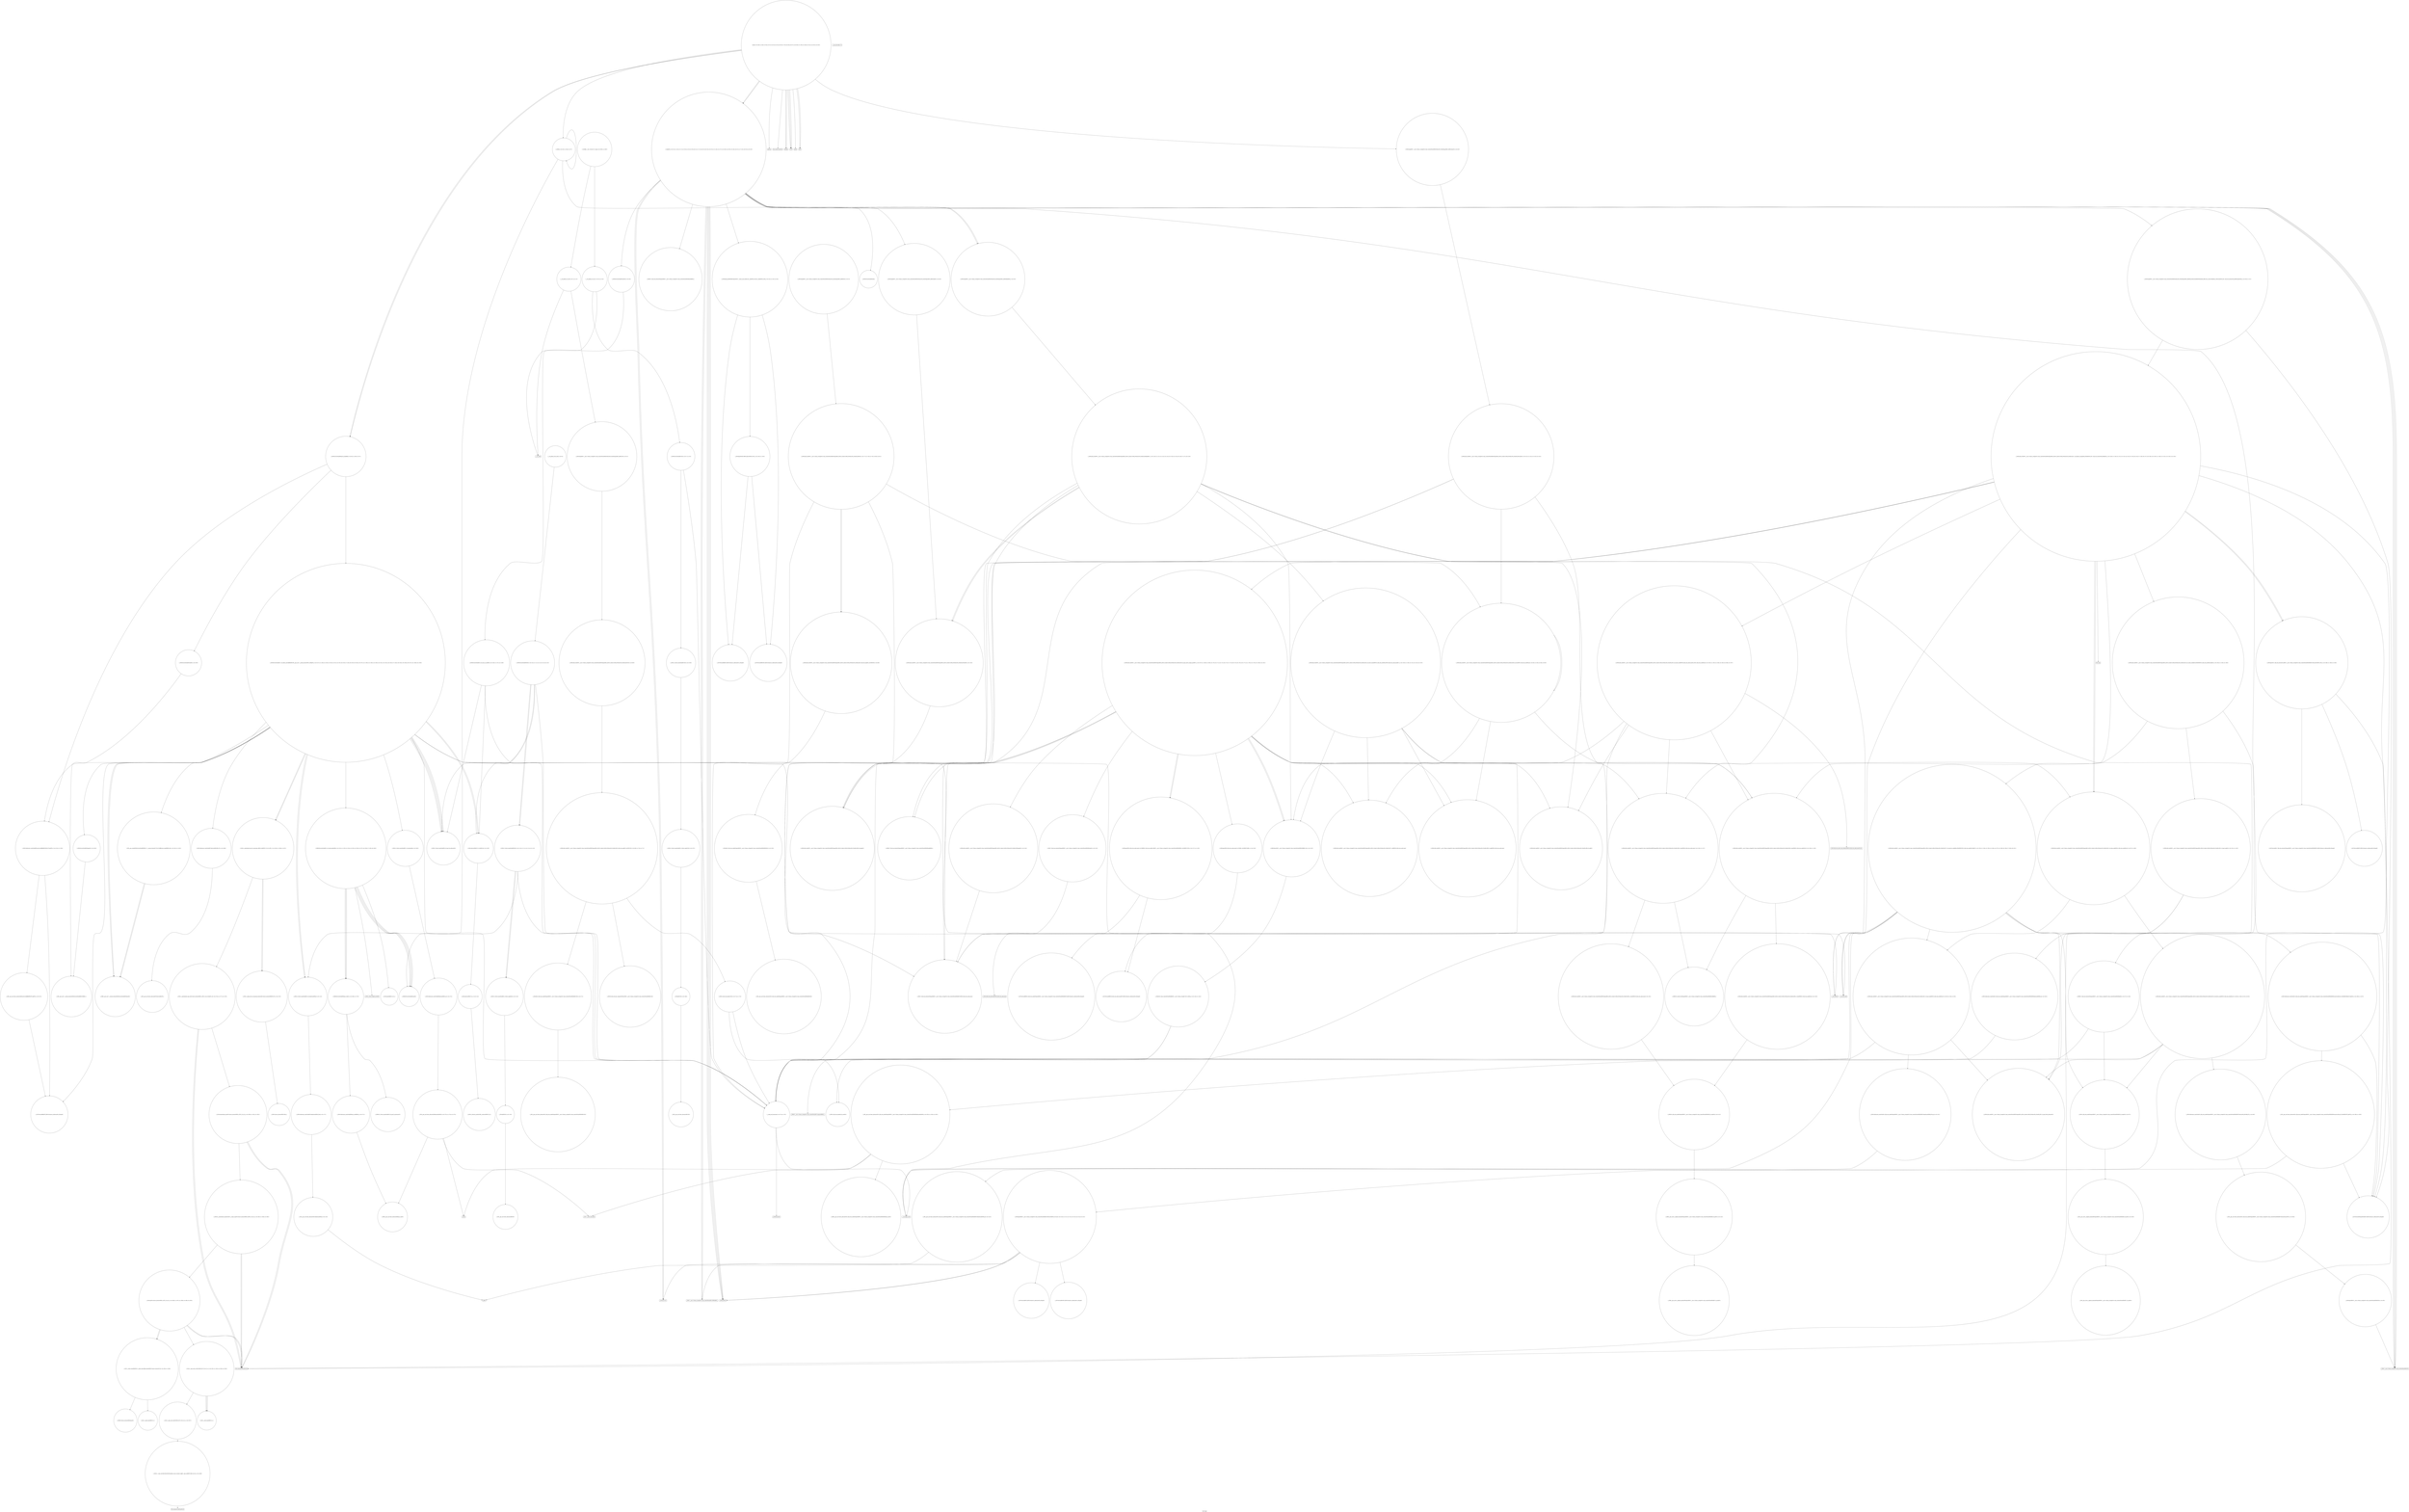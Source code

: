 digraph "Call Graph" {
	label="Call Graph";

	Node0x55e09c1c1540 [shape=record,shape=circle,label="{__cxx_global_var_init|{<s0>1|<s1>2}}"];
	Node0x55e09c1c1540:s0 -> Node0x55e09c1c15c0[color=black];
	Node0x55e09c1c1540:s1 -> Node0x55e09c4d5980[color=black];
	Node0x55e09c4d9520 [shape=record,shape=circle,label="{_ZNSt8_Rb_treeINSt7__cxx1112basic_stringIcSt11char_traitsIcESaIcEEESt4pairIKS5_iESt10_Select1stIS8_ESt4lessIS5_ESaIS8_EE6_S_keyEPKSt13_Rb_tree_nodeIS8_E|{<s0>138|<s1>139}}"];
	Node0x55e09c4d9520:s0 -> Node0x55e09c4d96a0[color=black];
	Node0x55e09c4d9520:s1 -> Node0x55e09c4d9620[color=black];
	Node0x55e09c4d5b80 [shape=record,shape=circle,label="{_ZNSt6vectorIiSaIiEED2Ev|{<s0>10|<s1>11|<s2>12|<s3>13|<s4>14}}"];
	Node0x55e09c4d5b80:s0 -> Node0x55e09c4d8c20[color=black];
	Node0x55e09c4d5b80:s1 -> Node0x55e09c4d8ba0[color=black];
	Node0x55e09c4d5b80:s2 -> Node0x55e09c4d8ca0[color=black];
	Node0x55e09c4d5b80:s3 -> Node0x55e09c4d8ca0[color=black];
	Node0x55e09c4d5b80:s4 -> Node0x55e09c4d6c00[color=black];
	Node0x55e09c4d7080 [shape=record,shape=circle,label="{_ZStltIcSt11char_traitsIcESaIcEEbRKNSt7__cxx1112basic_stringIT_T0_T1_EESA_|{<s0>143|<s1>144}}"];
	Node0x55e09c4d7080:s0 -> Node0x55e09c4d7100[color=black];
	Node0x55e09c4d7080:s1 -> Node0x55e09c4d6c00[color=black];
	Node0x55e09c4d5f00 [shape=record,shape=circle,label="{_ZNSt3mapINSt7__cxx1112basic_stringIcSt11char_traitsIcESaIcEEEiSt4lessIS5_ESaISt4pairIKS5_iEEE3endEv|{<s0>36}}"];
	Node0x55e09c4d5f00:s0 -> Node0x55e09c4d9320[color=black];
	Node0x55e09c4d7400 [shape=record,shape=circle,label="{_ZNSt8_Rb_treeINSt7__cxx1112basic_stringIcSt11char_traitsIcESaIcEEESt4pairIKS5_iESt10_Select1stIS8_ESt4lessIS5_ESaIS8_EE24_M_get_insert_unique_posERS7_|{<s0>167|<s1>168|<s2>169|<s3>170|<s4>171|<s5>172|<s6>173|<s7>174|<s8>175|<s9>176|<s10>177|<s11>178|<s12>179|<s13>180|<s14>181}}"];
	Node0x55e09c4d7400:s0 -> Node0x55e09c4d6e80[color=black];
	Node0x55e09c4d7400:s1 -> Node0x55e09c4d9220[color=black];
	Node0x55e09c4d7400:s2 -> Node0x55e09c4d9520[color=black];
	Node0x55e09c4d7400:s3 -> Node0x55e09c4d93a0[color=black];
	Node0x55e09c4d7400:s4 -> Node0x55e09c4d8020[color=black];
	Node0x55e09c4d7400:s5 -> Node0x55e09c4d6f80[color=black];
	Node0x55e09c4d7400:s6 -> Node0x55e09c4d95a0[color=black];
	Node0x55e09c4d7400:s7 -> Node0x55e09c4d7d00[color=black];
	Node0x55e09c4d7400:s8 -> Node0x55e09c4d92a0[color=black];
	Node0x55e09c4d7400:s9 -> Node0x55e09c4d7d80[color=black];
	Node0x55e09c4d7400:s10 -> Node0x55e09c4d7e00[color=black];
	Node0x55e09c4d7400:s11 -> Node0x55e09c4d9420[color=black];
	Node0x55e09c4d7400:s12 -> Node0x55e09c4d93a0[color=black];
	Node0x55e09c4d7400:s13 -> Node0x55e09c4d7d80[color=black];
	Node0x55e09c4d7400:s14 -> Node0x55e09c4d7e80[color=black];
	Node0x55e09c4d6280 [shape=record,shape=circle,label="{_Z3dfsi|{<s0>45|<s1>46|<s2>47}}"];
	Node0x55e09c4d6280:s0 -> Node0x55e09c4d6300[color=black];
	Node0x55e09c4d6280:s1 -> Node0x55e09c4d6380[color=black];
	Node0x55e09c4d6280:s2 -> Node0x55e09c4d6280[color=black];
	Node0x55e09c4d7780 [shape=record,shape=circle,label="{_ZNSt8_Rb_treeINSt7__cxx1112basic_stringIcSt11char_traitsIcESaIcEEESt4pairIKS5_iESt10_Select1stIS8_ESt4lessIS5_ESaIS8_EE17_M_construct_nodeIJS6_IPciEEEEvPSt13_Rb_tree_nodeIS8_EDpOT_|{<s0>193|<s1>194|<s2>195|<s3>196|<s4>197|<s5>198|<s6>199|<s7>200|<s8>201}}"];
	Node0x55e09c4d7780:s0 -> Node0x55e09c4d82a0[color=black];
	Node0x55e09c4d7780:s1 -> Node0x55e09c4d8320[color=black];
	Node0x55e09c4d7780:s2 -> Node0x55e09c4d7300[color=black];
	Node0x55e09c4d7780:s3 -> Node0x55e09c4d7a80[color=black];
	Node0x55e09c4d7780:s4 -> Node0x55e09c4d6c80[color=black];
	Node0x55e09c4d7780:s5 -> Node0x55e09c4d81a0[color=black];
	Node0x55e09c4d7780:s6 -> Node0x55e09c4d7580[color=black];
	Node0x55e09c4d7780:s7 -> Node0x55e09c4d7600[color=black];
	Node0x55e09c4d7780:s8 -> Node0x55e09c4d6c00[color=black];
	Node0x55e09c4d6600 [shape=record,shape=Mrecord,label="{getchar}"];
	Node0x55e09c4d7b00 [shape=record,shape=circle,label="{_ZN9__gnu_cxx13new_allocatorISt13_Rb_tree_nodeISt4pairIKNSt7__cxx1112basic_stringIcSt11char_traitsIcESaIcEEEiEEE9constructISA_JS2_IPciEEEEvPT_DpOT0_|{<s0>208|<s1>209}}"];
	Node0x55e09c4d7b00:s0 -> Node0x55e09c4d7300[color=black];
	Node0x55e09c4d7b00:s1 -> Node0x55e09c4d7b80[color=black];
	Node0x55e09c4d6980 [shape=record,shape=circle,label="{_ZNSaISt13_Rb_tree_nodeISt4pairIKNSt7__cxx1112basic_stringIcSt11char_traitsIcESaIcEEEiEEEC2Ev|{<s0>72}}"];
	Node0x55e09c4d6980:s0 -> Node0x55e09c4d6b00[color=black];
	Node0x55e09c4d7e80 [shape=record,shape=circle,label="{_ZNSt4pairIPSt18_Rb_tree_node_baseS1_EC2IRS1_Lb1EEEOT_RKS1_|{<s0>220}}"];
	Node0x55e09c4d7e80:s0 -> Node0x55e09c4d7f80[color=black];
	Node0x55e09c4d6d00 [shape=record,shape=Mrecord,label="{_ZSt9terminatev}"];
	Node0x55e09c4dba40 [shape=record,shape=circle,label="{_ZNSt8_Rb_treeINSt7__cxx1112basic_stringIcSt11char_traitsIcESaIcEEESt4pairIKS5_iESt10_Select1stIS8_ESt4lessIS5_ESaIS8_EE5clearEv|{<s0>221|<s1>222|<s2>223|<s3>224}}"];
	Node0x55e09c4dba40:s0 -> Node0x55e09c4d6e80[color=black];
	Node0x55e09c4dba40:s1 -> Node0x55e09c4d6e00[color=black];
	Node0x55e09c4dba40:s2 -> Node0x55e09c4d6b80[color=black];
	Node0x55e09c4dba40:s3 -> Node0x55e09c4d6c00[color=black];
	Node0x55e09c4d80a0 [shape=record,shape=circle,label="{_ZNSt8_Rb_treeINSt7__cxx1112basic_stringIcSt11char_traitsIcESaIcEEESt4pairIKS5_iESt10_Select1stIS8_ESt4lessIS5_ESaIS8_EE12_M_drop_nodeEPSt13_Rb_tree_nodeIS8_E|{<s0>87|<s1>88}}"];
	Node0x55e09c4d80a0:s0 -> Node0x55e09c4d8120[color=black];
	Node0x55e09c4d80a0:s1 -> Node0x55e09c4d81a0[color=black];
	Node0x55e09c4dbdc0 [shape=record,shape=circle,label="{_ZN9__gnu_cxxmiIPiSt6vectorIiSaIiEEEENS_17__normal_iteratorIT_T0_E15difference_typeERKS8_SB_|{<s0>261|<s1>262}}"];
	Node0x55e09c4dbdc0:s0 -> Node0x55e09c4dbfc0[color=black];
	Node0x55e09c4dbdc0:s1 -> Node0x55e09c4dbfc0[color=black];
	Node0x55e09c4d8420 [shape=record,shape=circle,label="{_ZNSt4pairIKNSt7__cxx1112basic_stringIcSt11char_traitsIcESaIcEEEiED2Ev|{<s0>99}}"];
	Node0x55e09c4d8420:s0 -> Node0x55e09c4d5f80[color=black];
	Node0x55e09c4dc140 [shape=record,shape=Mrecord,label="{_ZSt20__throw_length_errorPKc}"];
	Node0x55e09c4d87a0 [shape=record,shape=circle,label="{_ZN9__gnu_cxx13new_allocatorISt13_Rb_tree_nodeISt4pairIKNSt7__cxx1112basic_stringIcSt11char_traitsIcESaIcEEEiEEED2Ev}"];
	Node0x55e09c4dc4c0 [shape=record,shape=circle,label="{_ZN9__gnu_cxx13new_allocatorIiE8allocateEmPKv|{<s0>273|<s1>274|<s2>275}}"];
	Node0x55e09c4dc4c0:s0 -> Node0x55e09c4dc340[color=black];
	Node0x55e09c4dc4c0:s1 -> Node0x55e09c4d7980[color=black];
	Node0x55e09c4dc4c0:s2 -> Node0x55e09c4d7a00[color=black];
	Node0x55e09c4d8b20 [shape=record,shape=circle,label="{_ZN9__gnu_cxx13new_allocatorIiEC2Ev}"];
	Node0x55e09c4dc840 [shape=record,shape=circle,label="{_ZSt12__miter_baseIPiEDTcl12__miter_basecldtfp_4baseEEESt13move_iteratorIT_E|{<s0>295|<s1>296}}"];
	Node0x55e09c4dc840:s0 -> Node0x55e09c4dcb40[color=black];
	Node0x55e09c4dc840:s1 -> Node0x55e09c4dcac0[color=black];
	Node0x55e09c4d8ea0 [shape=record,shape=circle,label="{_ZNSt12_Vector_baseIiSaIiEE12_Vector_implD2Ev|{<s0>116}}"];
	Node0x55e09c4d8ea0:s0 -> Node0x55e09c4d9020[color=black];
	Node0x55e09c4dcbc0 [shape=record,shape=circle,label="{_ZNSt13move_iteratorIPiEC2ES0_}"];
	Node0x55e09c4d9220 [shape=record,shape=circle,label="{_ZNSt8_Rb_treeINSt7__cxx1112basic_stringIcSt11char_traitsIcESaIcEEESt4pairIKS5_iESt10_Select1stIS8_ESt4lessIS5_ESaIS8_EE6_M_endEv}"];
	Node0x55e09c1c15c0 [shape=record,shape=circle,label="{_ZNSt3mapINSt7__cxx1112basic_stringIcSt11char_traitsIcESaIcEEEiSt4lessIS5_ESaISt4pairIKS5_iEEEC2Ev|{<s0>3}}"];
	Node0x55e09c1c15c0:s0 -> Node0x55e09c4d6880[color=black];
	Node0x55e09c4d95a0 [shape=record,shape=circle,label="{_ZNSt17_Rb_tree_iteratorISt4pairIKNSt7__cxx1112basic_stringIcSt11char_traitsIcESaIcEEEiEEC2EPSt18_Rb_tree_node_base}"];
	Node0x55e09c4d5c00 [shape=record,shape=circle,label="{_Z3getPc|{<s0>15|<s1>16|<s2>17|<s3>18|<s4>19|<s5>20|<s6>21|<s7>22|<s8>23|<s9>24|<s10>25|<s11>26|<s12>27|<s13>28|<s14>29|<s15>30|<s16>31|<s17>32|<s18>33|<s19>34}}"];
	Node0x55e09c4d5c00:s0 -> Node0x55e09c4d5d00[color=black];
	Node0x55e09c4d5c00:s1 -> Node0x55e09c4d5d80[color=black];
	Node0x55e09c4d5c00:s2 -> Node0x55e09c4d5c80[color=black];
	Node0x55e09c4d5c00:s3 -> Node0x55e09c4d5f00[color=black];
	Node0x55e09c4d5c00:s4 -> Node0x55e09c4d5e80[color=black];
	Node0x55e09c4d5c00:s5 -> Node0x55e09c4d5f80[color=black];
	Node0x55e09c4d5c00:s6 -> Node0x55e09c4d6000[color=black];
	Node0x55e09c4d5c00:s7 -> Node0x55e09c4d5d00[color=black];
	Node0x55e09c4d5c00:s8 -> Node0x55e09c4d5d80[color=black];
	Node0x55e09c4d5c00:s9 -> Node0x55e09c4d5c80[color=black];
	Node0x55e09c4d5c00:s10 -> Node0x55e09c4d6080[color=black];
	Node0x55e09c4d5c00:s11 -> Node0x55e09c4d5f80[color=black];
	Node0x55e09c4d5c00:s12 -> Node0x55e09c4d6000[color=black];
	Node0x55e09c4d5c00:s13 -> Node0x55e09c4d5f80[color=black];
	Node0x55e09c4d5c00:s14 -> Node0x55e09c4d6000[color=black];
	Node0x55e09c4d5c00:s15 -> Node0x55e09c4d5f80[color=black];
	Node0x55e09c4d5c00:s16 -> Node0x55e09c4d6000[color=black];
	Node0x55e09c4d5c00:s17 -> Node0x55e09c4d6100[color=black];
	Node0x55e09c4d5c00:s18 -> Node0x55e09c4d6200[color=black];
	Node0x55e09c4d5c00:s19 -> Node0x55e09c4d6180[color=black];
	Node0x55e09c4d7100 [shape=record,shape=Mrecord,label="{_ZNKSt7__cxx1112basic_stringIcSt11char_traitsIcESaIcEE7compareERKS4_}"];
	Node0x55e09c4d5f80 [shape=record,shape=Mrecord,label="{_ZNSt7__cxx1112basic_stringIcSt11char_traitsIcESaIcEED1Ev}"];
	Node0x55e09c4d7480 [shape=record,shape=circle,label="{_ZNSt8_Rb_treeINSt7__cxx1112basic_stringIcSt11char_traitsIcESaIcEEESt4pairIKS5_iESt10_Select1stIS8_ESt4lessIS5_ESaIS8_EE14_M_insert_nodeEPSt18_Rb_tree_node_baseSG_PSt13_Rb_tree_nodeIS8_E|{<s0>182|<s1>183|<s2>184|<s3>185|<s4>186|<s5>187}}"];
	Node0x55e09c4d7480:s0 -> Node0x55e09c4d9220[color=black];
	Node0x55e09c4d7480:s1 -> Node0x55e09c4d9520[color=black];
	Node0x55e09c4d7480:s2 -> Node0x55e09c4d9420[color=black];
	Node0x55e09c4d7480:s3 -> Node0x55e09c4d93a0[color=black];
	Node0x55e09c4d7480:s4 -> Node0x55e09c4db8c0[color=black];
	Node0x55e09c4d7480:s5 -> Node0x55e09c4d95a0[color=black];
	Node0x55e09c4d6300 [shape=record,shape=circle,label="{_ZNKSt6vectorIiSaIiEE4sizeEv}"];
	Node0x55e09c4d7800 [shape=record,shape=circle,label="{_ZNSt16allocator_traitsISaISt13_Rb_tree_nodeISt4pairIKNSt7__cxx1112basic_stringIcSt11char_traitsIcESaIcEEEiEEEE8allocateERSB_m|{<s0>202}}"];
	Node0x55e09c4d7800:s0 -> Node0x55e09c4d7880[color=black];
	Node0x55e09c4d6680 [shape=record,shape=circle,label="{_ZNSt6vectorIiSaIiEE9push_backERKi|{<s0>65|<s1>66|<s2>67}}"];
	Node0x55e09c4d6680:s0 -> Node0x55e09c4dbac0[color=black];
	Node0x55e09c4d6680:s1 -> Node0x55e09c4dbbc0[color=black];
	Node0x55e09c4d6680:s2 -> Node0x55e09c4dbb40[color=black];
	Node0x55e09c4d7b80 [shape=record,shape=circle,label="{_ZNSt4pairIKNSt7__cxx1112basic_stringIcSt11char_traitsIcESaIcEEEiEC2IPciLb1EEEOS_IT_T0_E|{<s0>210|<s1>211|<s2>212|<s3>213|<s4>214|<s5>215}}"];
	Node0x55e09c4d7b80:s0 -> Node0x55e09c4d7c00[color=black];
	Node0x55e09c4d7b80:s1 -> Node0x55e09c4d5d00[color=black];
	Node0x55e09c4d7b80:s2 -> Node0x55e09c4d5d80[color=black];
	Node0x55e09c4d7b80:s3 -> Node0x55e09c4d6000[color=black];
	Node0x55e09c4d7b80:s4 -> Node0x55e09c4d7c80[color=black];
	Node0x55e09c4d7b80:s5 -> Node0x55e09c4d6000[color=black];
	Node0x55e09c4d6a00 [shape=record,shape=circle,label="{_ZNSt20_Rb_tree_key_compareISt4lessINSt7__cxx1112basic_stringIcSt11char_traitsIcESaIcEEEEEC2Ev}"];
	Node0x55e09c4d7f00 [shape=record,shape=circle,label="{_ZSt7forwardIRPSt13_Rb_tree_nodeISt4pairIKNSt7__cxx1112basic_stringIcSt11char_traitsIcESaIcEEEiEEEOT_RNSt16remove_referenceISD_E4typeE}"];
	Node0x55e09c4d6d80 [shape=record,shape=circle,label="{_ZNSt8_Rb_treeINSt7__cxx1112basic_stringIcSt11char_traitsIcESaIcEEESt4pairIKS5_iESt10_Select1stIS8_ESt4lessIS5_ESaIS8_EED2Ev|{<s0>77|<s1>78|<s2>79|<s3>80|<s4>81}}"];
	Node0x55e09c4d6d80:s0 -> Node0x55e09c4d6e80[color=black];
	Node0x55e09c4d6d80:s1 -> Node0x55e09c4d6e00[color=black];
	Node0x55e09c4d6d80:s2 -> Node0x55e09c4d6f00[color=black];
	Node0x55e09c4d6d80:s3 -> Node0x55e09c4d6f00[color=black];
	Node0x55e09c4d6d80:s4 -> Node0x55e09c4d6c00[color=black];
	Node0x55e09c4dbac0 [shape=record,shape=circle,label="{_ZNSt16allocator_traitsISaIiEE9constructIiJRKiEEEvRS0_PT_DpOT0_|{<s0>225|<s1>226}}"];
	Node0x55e09c4dbac0:s0 -> Node0x55e09c4dbcc0[color=black];
	Node0x55e09c4dbac0:s1 -> Node0x55e09c4dbc40[color=black];
	Node0x55e09c4d8120 [shape=record,shape=circle,label="{_ZNSt8_Rb_treeINSt7__cxx1112basic_stringIcSt11char_traitsIcESaIcEEESt4pairIKS5_iESt10_Select1stIS8_ESt4lessIS5_ESaIS8_EE15_M_destroy_nodeEPSt13_Rb_tree_nodeIS8_E|{<s0>89|<s1>90|<s2>91|<s3>92}}"];
	Node0x55e09c4d8120:s0 -> Node0x55e09c4d82a0[color=black];
	Node0x55e09c4d8120:s1 -> Node0x55e09c4d8320[color=black];
	Node0x55e09c4d8120:s2 -> Node0x55e09c4d8220[color=black];
	Node0x55e09c4d8120:s3 -> Node0x55e09c4d6c00[color=black];
	Node0x55e09c4dbe40 [shape=record,shape=circle,label="{_ZNSt6vectorIiSaIiEE5beginEv|{<s0>263}}"];
	Node0x55e09c4dbe40:s0 -> Node0x55e09c4dc3c0[color=black];
	Node0x55e09c4d84a0 [shape=record,shape=circle,label="{_ZN9__gnu_cxx16__aligned_membufISt4pairIKNSt7__cxx1112basic_stringIcSt11char_traitsIcESaIcEEEiEE6_M_ptrEv|{<s0>100}}"];
	Node0x55e09c4d84a0:s0 -> Node0x55e09c4d8520[color=black];
	Node0x55e09c4dc1c0 [shape=record,shape=circle,label="{_ZSt3maxImERKT_S2_S2_}"];
	Node0x55e09c4d8820 [shape=record,shape=circle,label="{_ZSt7forwardIRPcEOT_RNSt16remove_referenceIS2_E4typeE}"];
	Node0x55e09c4dc540 [shape=record,shape=circle,label="{_ZSt22__uninitialized_copy_aISt13move_iteratorIPiES1_iET0_T_S4_S3_RSaIT1_E|{<s0>276|<s1>277|<s2>278}}"];
	Node0x55e09c4dc540:s0 -> Node0x55e09c4d94a0[color=black];
	Node0x55e09c4dc540:s1 -> Node0x55e09c4d94a0[color=black];
	Node0x55e09c4dc540:s2 -> Node0x55e09c4dc640[color=black];
	Node0x55e09c4d8ba0 [shape=record,shape=circle,label="{_ZSt8_DestroyIPiiEvT_S1_RSaIT0_E|{<s0>109}}"];
	Node0x55e09c4d8ba0:s0 -> Node0x55e09c4d8d20[color=black];
	Node0x55e09c4dc8c0 [shape=record,shape=circle,label="{_ZSt13__copy_move_aILb1EPiS0_ET1_T0_S2_S1_|{<s0>297}}"];
	Node0x55e09c4dc8c0:s0 -> Node0x55e09c4dc9c0[color=black];
	Node0x55e09c4d8f20 [shape=record,shape=circle,label="{_ZNSt16allocator_traitsISaIiEE10deallocateERS0_Pim|{<s0>117}}"];
	Node0x55e09c4d8f20:s0 -> Node0x55e09c4d8fa0[color=black];
	Node0x55e09c4dcc40 [shape=record,shape=circle,label="{_ZN9__gnu_cxx13new_allocatorIiE7destroyIiEEvPT_}"];
	Node0x55e09c4d92a0 [shape=record,shape=circle,label="{_ZNKSt17_Rb_tree_iteratorISt4pairIKNSt7__cxx1112basic_stringIcSt11char_traitsIcESaIcEEEiEEeqERKS9_}"];
	Node0x55e09c4d5900 [shape=record,shape=circle,label="{_ZNSt3mapINSt7__cxx1112basic_stringIcSt11char_traitsIcESaIcEEEiSt4lessIS5_ESaISt4pairIKS5_iEEED2Ev|{<s0>4}}"];
	Node0x55e09c4d5900:s0 -> Node0x55e09c4d6d80[color=black];
	Node0x55e09c4d9620 [shape=record,shape=circle,label="{_ZNKSt10_Select1stISt4pairIKNSt7__cxx1112basic_stringIcSt11char_traitsIcESaIcEEEiEEclERKS8_}"];
	Node0x55e09c4d5c80 [shape=record,shape=circle,label="{_ZNSt3mapINSt7__cxx1112basic_stringIcSt11char_traitsIcESaIcEEEiSt4lessIS5_ESaISt4pairIKS5_iEEE4findERS9_|{<s0>35}}"];
	Node0x55e09c4d5c80:s0 -> Node0x55e09c4d9120[color=black];
	Node0x55e09c4d7180 [shape=record,shape=circle,label="{_ZNSt8_Rb_treeINSt7__cxx1112basic_stringIcSt11char_traitsIcESaIcEEESt4pairIKS5_iESt10_Select1stIS8_ESt4lessIS5_ESaIS8_EE8_S_valueEPKSt18_Rb_tree_node_base|{<s0>145}}"];
	Node0x55e09c4d7180:s0 -> Node0x55e09c4d9720[color=black];
	Node0x55e09c4d6000 [shape=record,shape=Mrecord,label="{_ZNSaIcED1Ev}"];
	Node0x55e09c4d7500 [shape=record,shape=circle,label="{_ZNSt4pairISt17_Rb_tree_iteratorIS_IKNSt7__cxx1112basic_stringIcSt11char_traitsIcESaIcEEEiEEbEC2IS9_bLb1EEEOT_OT0_|{<s0>188|<s1>189|<s2>190}}"];
	Node0x55e09c4d7500:s0 -> Node0x55e09c4db940[color=black];
	Node0x55e09c4d7500:s1 -> Node0x55e09c4d94a0[color=black];
	Node0x55e09c4d7500:s2 -> Node0x55e09c4db9c0[color=black];
	Node0x55e09c4d6380 [shape=record,shape=circle,label="{_ZNSt6vectorIiSaIiEEixEm}"];
	Node0x55e09c4d7880 [shape=record,shape=circle,label="{_ZN9__gnu_cxx13new_allocatorISt13_Rb_tree_nodeISt4pairIKNSt7__cxx1112basic_stringIcSt11char_traitsIcESaIcEEEiEEE8allocateEmPKv|{<s0>203|<s1>204|<s2>205}}"];
	Node0x55e09c4d7880:s0 -> Node0x55e09c4d7900[color=black];
	Node0x55e09c4d7880:s1 -> Node0x55e09c4d7980[color=black];
	Node0x55e09c4d7880:s2 -> Node0x55e09c4d7a00[color=black];
	Node0x55e09c4d6700 [shape=record,shape=Mrecord,label="{llvm.memset.p0i8.i64}"];
	Node0x55e09c4d7c00 [shape=record,shape=circle,label="{_ZSt7forwardIPcEOT_RNSt16remove_referenceIS1_E4typeE}"];
	Node0x55e09c4d6a80 [shape=record,shape=circle,label="{_ZNSt15_Rb_tree_headerC2Ev|{<s0>73|<s1>74}}"];
	Node0x55e09c4d6a80:s0 -> Node0x55e09c4d6b80[color=black];
	Node0x55e09c4d6a80:s1 -> Node0x55e09c4d6c00[color=black];
	Node0x55e09c4d7f80 [shape=record,shape=circle,label="{_ZSt7forwardIRPSt18_Rb_tree_node_baseEOT_RNSt16remove_referenceIS3_E4typeE}"];
	Node0x55e09c4d6e00 [shape=record,shape=circle,label="{_ZNSt8_Rb_treeINSt7__cxx1112basic_stringIcSt11char_traitsIcESaIcEEESt4pairIKS5_iESt10_Select1stIS8_ESt4lessIS5_ESaIS8_EE8_M_eraseEPSt13_Rb_tree_nodeIS8_E|{<s0>82|<s1>83|<s2>84|<s3>85}}"];
	Node0x55e09c4d6e00:s0 -> Node0x55e09c4d6f80[color=black];
	Node0x55e09c4d6e00:s1 -> Node0x55e09c4d6e00[color=black];
	Node0x55e09c4d6e00:s2 -> Node0x55e09c4d8020[color=black];
	Node0x55e09c4d6e00:s3 -> Node0x55e09c4d80a0[color=black];
	Node0x55e09c4dbb40 [shape=record,shape=circle,label="{_ZNSt6vectorIiSaIiEE17_M_realloc_insertIJRKiEEEvN9__gnu_cxx17__normal_iteratorIPiS1_EEDpOT_|{<s0>227|<s1>228|<s2>229|<s3>230|<s4>231|<s5>232|<s6>233|<s7>234|<s8>235|<s9>236|<s10>237|<s11>238|<s12>239|<s13>240|<s14>241|<s15>242|<s16>243|<s17>244|<s18>245|<s19>246|<s20>247|<s21>248|<s22>249}}"];
	Node0x55e09c4dbb40:s0 -> Node0x55e09c4dbd40[color=black];
	Node0x55e09c4dbb40:s1 -> Node0x55e09c4dbe40[color=black];
	Node0x55e09c4dbb40:s2 -> Node0x55e09c4dbdc0[color=black];
	Node0x55e09c4dbb40:s3 -> Node0x55e09c4dbec0[color=black];
	Node0x55e09c4dbb40:s4 -> Node0x55e09c4dbcc0[color=black];
	Node0x55e09c4dbb40:s5 -> Node0x55e09c4dbac0[color=black];
	Node0x55e09c4dbb40:s6 -> Node0x55e09c4dbfc0[color=black];
	Node0x55e09c4dbb40:s7 -> Node0x55e09c4d8c20[color=black];
	Node0x55e09c4dbb40:s8 -> Node0x55e09c4dbf40[color=black];
	Node0x55e09c4dbb40:s9 -> Node0x55e09c4dbfc0[color=black];
	Node0x55e09c4dbb40:s10 -> Node0x55e09c4d8c20[color=black];
	Node0x55e09c4dbb40:s11 -> Node0x55e09c4dbf40[color=black];
	Node0x55e09c4dbb40:s12 -> Node0x55e09c4d6c80[color=black];
	Node0x55e09c4dbb40:s13 -> Node0x55e09c4dc040[color=black];
	Node0x55e09c4dbb40:s14 -> Node0x55e09c4d7600[color=black];
	Node0x55e09c4dbb40:s15 -> Node0x55e09c4d8c20[color=black];
	Node0x55e09c4dbb40:s16 -> Node0x55e09c4d8ba0[color=black];
	Node0x55e09c4dbb40:s17 -> Node0x55e09c4d8e20[color=black];
	Node0x55e09c4dbb40:s18 -> Node0x55e09c4d7580[color=black];
	Node0x55e09c4dbb40:s19 -> Node0x55e09c4d8c20[color=black];
	Node0x55e09c4dbb40:s20 -> Node0x55e09c4d8ba0[color=black];
	Node0x55e09c4dbb40:s21 -> Node0x55e09c4d8e20[color=black];
	Node0x55e09c4dbb40:s22 -> Node0x55e09c4d6c00[color=black];
	Node0x55e09c4d81a0 [shape=record,shape=circle,label="{_ZNSt8_Rb_treeINSt7__cxx1112basic_stringIcSt11char_traitsIcESaIcEEESt4pairIKS5_iESt10_Select1stIS8_ESt4lessIS5_ESaIS8_EE11_M_put_nodeEPSt13_Rb_tree_nodeIS8_E|{<s0>93|<s1>94|<s2>95}}"];
	Node0x55e09c4d81a0:s0 -> Node0x55e09c4d82a0[color=black];
	Node0x55e09c4d81a0:s1 -> Node0x55e09c4d85a0[color=black];
	Node0x55e09c4d81a0:s2 -> Node0x55e09c4d6c00[color=black];
	Node0x55e09c4dbec0 [shape=record,shape=circle,label="{_ZNSt12_Vector_baseIiSaIiEE11_M_allocateEm|{<s0>264}}"];
	Node0x55e09c4dbec0:s0 -> Node0x55e09c4dc440[color=black];
	Node0x55e09c4d8520 [shape=record,shape=circle,label="{_ZN9__gnu_cxx16__aligned_membufISt4pairIKNSt7__cxx1112basic_stringIcSt11char_traitsIcESaIcEEEiEE7_M_addrEv}"];
	Node0x55e09c4dc240 [shape=record,shape=circle,label="{_ZNSt16allocator_traitsISaIiEE8max_sizeERKS0_|{<s0>271}}"];
	Node0x55e09c4dc240:s0 -> Node0x55e09c4dc340[color=black];
	Node0x55e09c4d88a0 [shape=record,shape=circle,label="{_ZSt7forwardIRiEOT_RNSt16remove_referenceIS1_E4typeE}"];
	Node0x55e09c4dc5c0 [shape=record,shape=circle,label="{_ZSt32__make_move_if_noexcept_iteratorIiSt13move_iteratorIPiEET0_PT_|{<s0>279}}"];
	Node0x55e09c4dc5c0:s0 -> Node0x55e09c4dcbc0[color=black];
	Node0x55e09c4d8c20 [shape=record,shape=circle,label="{_ZNSt12_Vector_baseIiSaIiEE19_M_get_Tp_allocatorEv}"];
	Node0x55e09c4dc940 [shape=record,shape=circle,label="{_ZSt12__niter_baseIPiET_S1_}"];
	Node0x55e09c4d8fa0 [shape=record,shape=circle,label="{_ZN9__gnu_cxx13new_allocatorIiE10deallocateEPim|{<s0>118}}"];
	Node0x55e09c4d8fa0:s0 -> Node0x55e09c4d86a0[color=black];
	Node0x55e09c4dccc0 [shape=record,shape=circle,label="{_GLOBAL__sub_I_LTzycLT_0_0.cpp|{<s0>299|<s1>300}}"];
	Node0x55e09c4dccc0:s0 -> Node0x55e09c1c1540[color=black];
	Node0x55e09c4dccc0:s1 -> Node0x55e09c4d5a00[color=black];
	Node0x55e09c4d9320 [shape=record,shape=circle,label="{_ZNSt8_Rb_treeINSt7__cxx1112basic_stringIcSt11char_traitsIcESaIcEEESt4pairIKS5_iESt10_Select1stIS8_ESt4lessIS5_ESaIS8_EE3endEv|{<s0>134}}"];
	Node0x55e09c4d9320:s0 -> Node0x55e09c4d95a0[color=black];
	Node0x55e09c4d5980 [shape=record,shape=Mrecord,label="{__cxa_atexit}"];
	Node0x55e09c4d96a0 [shape=record,shape=circle,label="{_ZNSt8_Rb_treeINSt7__cxx1112basic_stringIcSt11char_traitsIcESaIcEEESt4pairIKS5_iESt10_Select1stIS8_ESt4lessIS5_ESaIS8_EE8_S_valueEPKSt13_Rb_tree_nodeIS8_E|{<s0>140}}"];
	Node0x55e09c4d96a0:s0 -> Node0x55e09c4d9720[color=black];
	Node0x55e09c4d5d00 [shape=record,shape=Mrecord,label="{_ZNSaIcEC1Ev}"];
	Node0x55e09c4d7200 [shape=record,shape=circle,label="{_ZNSt6vectorIiSaIiEE15_M_erase_at_endEPi|{<s0>146|<s1>147|<s2>148}}"];
	Node0x55e09c4d7200:s0 -> Node0x55e09c4d8c20[color=black];
	Node0x55e09c4d7200:s1 -> Node0x55e09c4d8ba0[color=black];
	Node0x55e09c4d7200:s2 -> Node0x55e09c4d6c00[color=black];
	Node0x55e09c4d6080 [shape=record,shape=circle,label="{_ZNKSt17_Rb_tree_iteratorISt4pairIKNSt7__cxx1112basic_stringIcSt11char_traitsIcESaIcEEEiEEptEv|{<s0>37|<s1>38}}"];
	Node0x55e09c4d6080:s0 -> Node0x55e09c4d8320[color=black];
	Node0x55e09c4d6080:s1 -> Node0x55e09c4d6c00[color=black];
	Node0x55e09c4d7580 [shape=record,shape=Mrecord,label="{__cxa_rethrow}"];
	Node0x55e09c4d6400 [shape=record,shape=circle,label="{main|{<s0>48|<s1>49|<s2>50|<s3>51|<s4>52|<s5>53|<s6>54|<s7>55|<s8>56|<s9>57|<s10>58|<s11>59|<s12>60|<s13>61|<s14>62|<s15>63}}"];
	Node0x55e09c4d6400:s0 -> Node0x55e09c4d6480[color=black];
	Node0x55e09c4d6400:s1 -> Node0x55e09c4d6480[color=black];
	Node0x55e09c4d6400:s2 -> Node0x55e09c4d6500[color=black];
	Node0x55e09c4d6400:s3 -> Node0x55e09c4d6580[color=black];
	Node0x55e09c4d6400:s4 -> Node0x55e09c4d6500[color=black];
	Node0x55e09c4d6400:s5 -> Node0x55e09c4d6600[color=black];
	Node0x55e09c4d6400:s6 -> Node0x55e09c4d6500[color=black];
	Node0x55e09c4d6400:s7 -> Node0x55e09c4d5c00[color=black];
	Node0x55e09c4d6400:s8 -> Node0x55e09c4d5c00[color=black];
	Node0x55e09c4d6400:s9 -> Node0x55e09c4d6680[color=black];
	Node0x55e09c4d6400:s10 -> Node0x55e09c4d6680[color=black];
	Node0x55e09c4d6400:s11 -> Node0x55e09c4d6700[color=black];
	Node0x55e09c4d6400:s12 -> Node0x55e09c4d6280[color=black];
	Node0x55e09c4d6400:s13 -> Node0x55e09c4d6780[color=black];
	Node0x55e09c4d6400:s14 -> Node0x55e09c4d6800[color=black];
	Node0x55e09c4d6400:s15 -> Node0x55e09c4d6800[color=black];
	Node0x55e09c4d7900 [shape=record,shape=circle,label="{_ZNK9__gnu_cxx13new_allocatorISt13_Rb_tree_nodeISt4pairIKNSt7__cxx1112basic_stringIcSt11char_traitsIcESaIcEEEiEEE8max_sizeEv}"];
	Node0x55e09c4d6780 [shape=record,shape=Mrecord,label="{printf}"];
	Node0x55e09c4d7c80 [shape=record,shape=circle,label="{_ZSt7forwardIiEOT_RNSt16remove_referenceIS0_E4typeE}"];
	Node0x55e09c4d6b00 [shape=record,shape=circle,label="{_ZN9__gnu_cxx13new_allocatorISt13_Rb_tree_nodeISt4pairIKNSt7__cxx1112basic_stringIcSt11char_traitsIcESaIcEEEiEEEC2Ev}"];
	Node0x55e09c4db840 [shape=record,shape=Mrecord,label="{_ZSt18_Rb_tree_decrementPSt18_Rb_tree_node_base}"];
	Node0x55e09c4d6e80 [shape=record,shape=circle,label="{_ZNSt8_Rb_treeINSt7__cxx1112basic_stringIcSt11char_traitsIcESaIcEEESt4pairIKS5_iESt10_Select1stIS8_ESt4lessIS5_ESaIS8_EE8_M_beginEv}"];
	Node0x55e09c4dbbc0 [shape=record,shape=circle,label="{_ZNSt6vectorIiSaIiEE3endEv|{<s0>250}}"];
	Node0x55e09c4dbbc0:s0 -> Node0x55e09c4dc3c0[color=black];
	Node0x55e09c4d8220 [shape=record,shape=circle,label="{_ZNSt16allocator_traitsISaISt13_Rb_tree_nodeISt4pairIKNSt7__cxx1112basic_stringIcSt11char_traitsIcESaIcEEEiEEEE7destroyIS9_EEvRSB_PT_|{<s0>96}}"];
	Node0x55e09c4d8220:s0 -> Node0x55e09c4d83a0[color=black];
	Node0x55e09c4dbf40 [shape=record,shape=circle,label="{_ZSt34__uninitialized_move_if_noexcept_aIPiS0_SaIiEET0_T_S3_S2_RT1_|{<s0>265|<s1>266|<s2>267}}"];
	Node0x55e09c4dbf40:s0 -> Node0x55e09c4dc5c0[color=black];
	Node0x55e09c4dbf40:s1 -> Node0x55e09c4dc5c0[color=black];
	Node0x55e09c4dbf40:s2 -> Node0x55e09c4dc540[color=black];
	Node0x55e09c4d85a0 [shape=record,shape=circle,label="{_ZNSt16allocator_traitsISaISt13_Rb_tree_nodeISt4pairIKNSt7__cxx1112basic_stringIcSt11char_traitsIcESaIcEEEiEEEE10deallocateERSB_PSA_m|{<s0>101}}"];
	Node0x55e09c4d85a0:s0 -> Node0x55e09c4d8620[color=black];
	Node0x55e09c4dc2c0 [shape=record,shape=circle,label="{_ZNKSt12_Vector_baseIiSaIiEE19_M_get_Tp_allocatorEv}"];
	Node0x55e09c4d8920 [shape=record,shape=circle,label="{_ZNSt4pairIPciEC2IRS0_RiLb1EEEOT_OT0_|{<s0>104|<s1>105}}"];
	Node0x55e09c4d8920:s0 -> Node0x55e09c4d8820[color=black];
	Node0x55e09c4d8920:s1 -> Node0x55e09c4d88a0[color=black];
	Node0x55e09c4dc640 [shape=record,shape=circle,label="{_ZSt18uninitialized_copyISt13move_iteratorIPiES1_ET0_T_S4_S3_|{<s0>280|<s1>281|<s2>282}}"];
	Node0x55e09c4dc640:s0 -> Node0x55e09c4d94a0[color=black];
	Node0x55e09c4dc640:s1 -> Node0x55e09c4d94a0[color=black];
	Node0x55e09c4dc640:s2 -> Node0x55e09c4dc6c0[color=black];
	Node0x55e09c4d8ca0 [shape=record,shape=circle,label="{_ZNSt12_Vector_baseIiSaIiEED2Ev|{<s0>110|<s1>111|<s2>112|<s3>113}}"];
	Node0x55e09c4d8ca0:s0 -> Node0x55e09c4d8e20[color=black];
	Node0x55e09c4d8ca0:s1 -> Node0x55e09c4d8ea0[color=black];
	Node0x55e09c4d8ca0:s2 -> Node0x55e09c4d8ea0[color=black];
	Node0x55e09c4d8ca0:s3 -> Node0x55e09c4d6c00[color=black];
	Node0x55e09c4dc9c0 [shape=record,shape=circle,label="{_ZNSt11__copy_moveILb1ELb1ESt26random_access_iterator_tagE8__copy_mIiEEPT_PKS3_S6_S4_|{<s0>298}}"];
	Node0x55e09c4dc9c0:s0 -> Node0x55e09c4dca40[color=black];
	Node0x55e09c4d9020 [shape=record,shape=circle,label="{_ZNSaIiED2Ev|{<s0>119}}"];
	Node0x55e09c4d9020:s0 -> Node0x55e09c4d90a0[color=black];
	Node0x55e09c4d93a0 [shape=record,shape=circle,label="{_ZNKSt4lessINSt7__cxx1112basic_stringIcSt11char_traitsIcESaIcEEEEclERKS5_S8_|{<s0>135}}"];
	Node0x55e09c4d93a0:s0 -> Node0x55e09c4d7080[color=black];
	Node0x55e09c4d5a00 [shape=record,shape=circle,label="{__cxx_global_var_init.1|{<s0>5|<s1>6}}"];
	Node0x55e09c4d5a00:s0 -> Node0x55e09c4d5a80[color=black];
	Node0x55e09c4d5a00:s1 -> Node0x55e09c4d5980[color=black];
	Node0x55e09c4d9720 [shape=record,shape=circle,label="{_ZNKSt13_Rb_tree_nodeISt4pairIKNSt7__cxx1112basic_stringIcSt11char_traitsIcESaIcEEEiEE9_M_valptrEv|{<s0>141}}"];
	Node0x55e09c4d9720:s0 -> Node0x55e09c4d97a0[color=black];
	Node0x55e09c4d5d80 [shape=record,shape=Mrecord,label="{_ZNSt7__cxx1112basic_stringIcSt11char_traitsIcESaIcEEC1EPKcRKS3_}"];
	Node0x55e09c4d7280 [shape=record,shape=circle,label="{_ZNSt8_Rb_treeINSt7__cxx1112basic_stringIcSt11char_traitsIcESaIcEEESt4pairIKS5_iESt10_Select1stIS8_ESt4lessIS5_ESaIS8_EE17_M_emplace_uniqueIJS6_IPciEEEES6_ISt17_Rb_tree_iteratorIS8_EbEDpOT_|{<s0>149|<s1>150|<s2>151|<s3>152|<s4>153|<s5>154|<s6>155|<s7>156|<s8>157|<s9>158|<s10>159|<s11>160|<s12>161|<s13>162|<s14>163}}"];
	Node0x55e09c4d7280:s0 -> Node0x55e09c4d7300[color=black];
	Node0x55e09c4d7280:s1 -> Node0x55e09c4d7380[color=black];
	Node0x55e09c4d7280:s2 -> Node0x55e09c4d9520[color=black];
	Node0x55e09c4d7280:s3 -> Node0x55e09c4d7400[color=black];
	Node0x55e09c4d7280:s4 -> Node0x55e09c4d7480[color=black];
	Node0x55e09c4d7280:s5 -> Node0x55e09c4d7500[color=black];
	Node0x55e09c4d7280:s6 -> Node0x55e09c4d6c80[color=black];
	Node0x55e09c4d7280:s7 -> Node0x55e09c4d80a0[color=black];
	Node0x55e09c4d7280:s8 -> Node0x55e09c4d7580[color=black];
	Node0x55e09c4d7280:s9 -> Node0x55e09c4d80a0[color=black];
	Node0x55e09c4d7280:s10 -> Node0x55e09c4d95a0[color=black];
	Node0x55e09c4d7280:s11 -> Node0x55e09c4d7500[color=black];
	Node0x55e09c4d7280:s12 -> Node0x55e09c4d7600[color=black];
	Node0x55e09c4d7280:s13 -> Node0x55e09c4d7680[color=black];
	Node0x55e09c4d7280:s14 -> Node0x55e09c4d6c00[color=black];
	Node0x55e09c4d6100 [shape=record,shape=circle,label="{_ZNSt6vectorIiSaIiEE5clearEv|{<s0>39}}"];
	Node0x55e09c4d6100:s0 -> Node0x55e09c4d7200[color=black];
	Node0x55e09c4d7600 [shape=record,shape=Mrecord,label="{__cxa_end_catch}"];
	Node0x55e09c4d6480 [shape=record,shape=Mrecord,label="{freopen}"];
	Node0x55e09c4d7980 [shape=record,shape=Mrecord,label="{_ZSt17__throw_bad_allocv}"];
	Node0x55e09c4d6800 [shape=record,shape=Mrecord,label="{puts}"];
	Node0x55e09c4d7d00 [shape=record,shape=circle,label="{_ZNSt8_Rb_treeINSt7__cxx1112basic_stringIcSt11char_traitsIcESaIcEEESt4pairIKS5_iESt10_Select1stIS8_ESt4lessIS5_ESaIS8_EE5beginEv|{<s0>216}}"];
	Node0x55e09c4d7d00:s0 -> Node0x55e09c4d95a0[color=black];
	Node0x55e09c4d6b80 [shape=record,shape=circle,label="{_ZNSt15_Rb_tree_header8_M_resetEv}"];
	Node0x55e09c4db8c0 [shape=record,shape=Mrecord,label="{_ZSt29_Rb_tree_insert_and_rebalancebPSt18_Rb_tree_node_baseS0_RS_}"];
	Node0x55e09c4d6f00 [shape=record,shape=circle,label="{_ZNSt8_Rb_treeINSt7__cxx1112basic_stringIcSt11char_traitsIcESaIcEEESt4pairIKS5_iESt10_Select1stIS8_ESt4lessIS5_ESaIS8_EE13_Rb_tree_implISC_Lb1EED2Ev|{<s0>86}}"];
	Node0x55e09c4d6f00:s0 -> Node0x55e09c4d8720[color=black];
	Node0x55e09c4dbc40 [shape=record,shape=circle,label="{_ZN9__gnu_cxx13new_allocatorIiE9constructIiJRKiEEEvPT_DpOT0_|{<s0>251}}"];
	Node0x55e09c4dbc40:s0 -> Node0x55e09c4dbcc0[color=black];
	Node0x55e09c4d82a0 [shape=record,shape=circle,label="{_ZNSt8_Rb_treeINSt7__cxx1112basic_stringIcSt11char_traitsIcESaIcEEESt4pairIKS5_iESt10_Select1stIS8_ESt4lessIS5_ESaIS8_EE21_M_get_Node_allocatorEv}"];
	Node0x55e09c4dbfc0 [shape=record,shape=circle,label="{_ZNK9__gnu_cxx17__normal_iteratorIPiSt6vectorIiSaIiEEE4baseEv}"];
	Node0x55e09c4d8620 [shape=record,shape=circle,label="{_ZN9__gnu_cxx13new_allocatorISt13_Rb_tree_nodeISt4pairIKNSt7__cxx1112basic_stringIcSt11char_traitsIcESaIcEEEiEEE10deallocateEPSB_m|{<s0>102}}"];
	Node0x55e09c4d8620:s0 -> Node0x55e09c4d86a0[color=black];
	Node0x55e09c4dc340 [shape=record,shape=circle,label="{_ZNK9__gnu_cxx13new_allocatorIiE8max_sizeEv}"];
	Node0x55e09c4d89a0 [shape=record,shape=circle,label="{_ZNSt12_Vector_baseIiSaIiEEC2Ev|{<s0>106}}"];
	Node0x55e09c4d89a0:s0 -> Node0x55e09c4d8a20[color=black];
	Node0x55e09c4dc6c0 [shape=record,shape=circle,label="{_ZNSt20__uninitialized_copyILb1EE13__uninit_copyISt13move_iteratorIPiES3_EET0_T_S6_S5_|{<s0>283|<s1>284|<s2>285}}"];
	Node0x55e09c4dc6c0:s0 -> Node0x55e09c4d94a0[color=black];
	Node0x55e09c4dc6c0:s1 -> Node0x55e09c4d94a0[color=black];
	Node0x55e09c4dc6c0:s2 -> Node0x55e09c4dc740[color=black];
	Node0x55e09c4d8d20 [shape=record,shape=circle,label="{_ZSt8_DestroyIPiEvT_S1_|{<s0>114}}"];
	Node0x55e09c4d8d20:s0 -> Node0x55e09c4d8da0[color=black];
	Node0x55e09c4dca40 [shape=record,shape=Mrecord,label="{llvm.memmove.p0i8.p0i8.i64}"];
	Node0x55e09c4d90a0 [shape=record,shape=circle,label="{_ZN9__gnu_cxx13new_allocatorIiED2Ev}"];
	Node0x55e09c4d9420 [shape=record,shape=circle,label="{_ZNSt8_Rb_treeINSt7__cxx1112basic_stringIcSt11char_traitsIcESaIcEEESt4pairIKS5_iESt10_Select1stIS8_ESt4lessIS5_ESaIS8_EE6_S_keyEPKSt18_Rb_tree_node_base|{<s0>136|<s1>137}}"];
	Node0x55e09c4d9420:s0 -> Node0x55e09c4d7180[color=black];
	Node0x55e09c4d9420:s1 -> Node0x55e09c4d9620[color=black];
	Node0x55e09c4d5a80 [shape=record,shape=circle,label="{_ZNSt6vectorIiSaIiEEC2Ev|{<s0>7|<s1>8}}"];
	Node0x55e09c4d5a80:s0 -> Node0x55e09c4d89a0[color=black];
	Node0x55e09c4d5a80:s1 -> Node0x55e09c4d6c00[color=black];
	Node0x55e09c4d97a0 [shape=record,shape=circle,label="{_ZNK9__gnu_cxx16__aligned_membufISt4pairIKNSt7__cxx1112basic_stringIcSt11char_traitsIcESaIcEEEiEE6_M_ptrEv|{<s0>142}}"];
	Node0x55e09c4d97a0:s0 -> Node0x55e09c4d7000[color=black];
	Node0x55e09c4d5e00 [shape=record,shape=Mrecord,label="{__gxx_personality_v0}"];
	Node0x55e09c4d7300 [shape=record,shape=circle,label="{_ZSt7forwardISt4pairIPciEEOT_RNSt16remove_referenceIS3_E4typeE}"];
	Node0x55e09c4d6180 [shape=record,shape=circle,label="{_ZNSt3mapINSt7__cxx1112basic_stringIcSt11char_traitsIcESaIcEEEiSt4lessIS5_ESaISt4pairIKS5_iEEE6insertIS8_IPciEEENSt9enable_ifIXsr16is_constructibleISA_T_EE5valueES8_ISt17_Rb_tree_iteratorISA_EbEE4typeEOSH_|{<s0>40|<s1>41}}"];
	Node0x55e09c4d6180:s0 -> Node0x55e09c4d7300[color=black];
	Node0x55e09c4d6180:s1 -> Node0x55e09c4d7280[color=black];
	Node0x55e09c4d7680 [shape=record,shape=Mrecord,label="{llvm.trap}"];
	Node0x55e09c4d6500 [shape=record,shape=Mrecord,label="{scanf}"];
	Node0x55e09c4d7a00 [shape=record,shape=Mrecord,label="{_Znwm}"];
	Node0x55e09c4d6880 [shape=record,shape=circle,label="{_ZNSt8_Rb_treeINSt7__cxx1112basic_stringIcSt11char_traitsIcESaIcEEESt4pairIKS5_iESt10_Select1stIS8_ESt4lessIS5_ESaIS8_EEC2Ev|{<s0>68}}"];
	Node0x55e09c4d6880:s0 -> Node0x55e09c4d6900[color=black];
	Node0x55e09c4d7d80 [shape=record,shape=circle,label="{_ZNSt4pairIPSt18_Rb_tree_node_baseS1_EC2IRPSt13_Rb_tree_nodeIS_IKNSt7__cxx1112basic_stringIcSt11char_traitsIcESaIcEEEiEERS1_Lb1EEEOT_OT0_|{<s0>217|<s1>218}}"];
	Node0x55e09c4d7d80:s0 -> Node0x55e09c4d7f00[color=black];
	Node0x55e09c4d7d80:s1 -> Node0x55e09c4d7f80[color=black];
	Node0x55e09c4d6c00 [shape=record,shape=circle,label="{__clang_call_terminate|{<s0>75|<s1>76}}"];
	Node0x55e09c4d6c00:s0 -> Node0x55e09c4d6c80[color=black];
	Node0x55e09c4d6c00:s1 -> Node0x55e09c4d6d00[color=black];
	Node0x55e09c4db940 [shape=record,shape=circle,label="{_ZSt7forwardISt17_Rb_tree_iteratorISt4pairIKNSt7__cxx1112basic_stringIcSt11char_traitsIcESaIcEEEiEEEOT_RNSt16remove_referenceISB_E4typeE}"];
	Node0x55e09c4d6f80 [shape=record,shape=circle,label="{_ZNSt8_Rb_treeINSt7__cxx1112basic_stringIcSt11char_traitsIcESaIcEEESt4pairIKS5_iESt10_Select1stIS8_ESt4lessIS5_ESaIS8_EE8_S_rightEPSt18_Rb_tree_node_base}"];
	Node0x55e09c4dbcc0 [shape=record,shape=circle,label="{_ZSt7forwardIRKiEOT_RNSt16remove_referenceIS2_E4typeE}"];
	Node0x55e09c4d8320 [shape=record,shape=circle,label="{_ZNSt13_Rb_tree_nodeISt4pairIKNSt7__cxx1112basic_stringIcSt11char_traitsIcESaIcEEEiEE9_M_valptrEv|{<s0>97}}"];
	Node0x55e09c4d8320:s0 -> Node0x55e09c4d84a0[color=black];
	Node0x55e09c4dc040 [shape=record,shape=circle,label="{_ZNSt16allocator_traitsISaIiEE7destroyIiEEvRS0_PT_|{<s0>268}}"];
	Node0x55e09c4dc040:s0 -> Node0x55e09c4dcc40[color=black];
	Node0x55e09c4d86a0 [shape=record,shape=Mrecord,label="{_ZdlPv}"];
	Node0x55e09c4dc3c0 [shape=record,shape=circle,label="{_ZN9__gnu_cxx17__normal_iteratorIPiSt6vectorIiSaIiEEEC2ERKS1_}"];
	Node0x55e09c4d8a20 [shape=record,shape=circle,label="{_ZNSt12_Vector_baseIiSaIiEE12_Vector_implC2Ev|{<s0>107}}"];
	Node0x55e09c4d8a20:s0 -> Node0x55e09c4d8aa0[color=black];
	Node0x55e09c4dc740 [shape=record,shape=circle,label="{_ZSt4copyISt13move_iteratorIPiES1_ET0_T_S4_S3_|{<s0>286|<s1>287|<s2>288|<s3>289|<s4>290}}"];
	Node0x55e09c4dc740:s0 -> Node0x55e09c4d94a0[color=black];
	Node0x55e09c4dc740:s1 -> Node0x55e09c4dc840[color=black];
	Node0x55e09c4dc740:s2 -> Node0x55e09c4d94a0[color=black];
	Node0x55e09c4dc740:s3 -> Node0x55e09c4dc840[color=black];
	Node0x55e09c4dc740:s4 -> Node0x55e09c4dc7c0[color=black];
	Node0x55e09c4d8da0 [shape=record,shape=circle,label="{_ZNSt12_Destroy_auxILb1EE9__destroyIPiEEvT_S3_}"];
	Node0x55e09c4dcac0 [shape=record,shape=circle,label="{_ZSt12__miter_baseIPiET_S1_}"];
	Node0x55e09c4d9120 [shape=record,shape=circle,label="{_ZNSt8_Rb_treeINSt7__cxx1112basic_stringIcSt11char_traitsIcESaIcEEESt4pairIKS5_iESt10_Select1stIS8_ESt4lessIS5_ESaIS8_EE4findERS7_|{<s0>120|<s1>121|<s2>122|<s3>123|<s4>124|<s5>125|<s6>126|<s7>127|<s8>128}}"];
	Node0x55e09c4d9120:s0 -> Node0x55e09c4d6e80[color=black];
	Node0x55e09c4d9120:s1 -> Node0x55e09c4d9220[color=black];
	Node0x55e09c4d9120:s2 -> Node0x55e09c4d91a0[color=black];
	Node0x55e09c4d9120:s3 -> Node0x55e09c4d9320[color=black];
	Node0x55e09c4d9120:s4 -> Node0x55e09c4d92a0[color=black];
	Node0x55e09c4d9120:s5 -> Node0x55e09c4d9420[color=black];
	Node0x55e09c4d9120:s6 -> Node0x55e09c4d93a0[color=black];
	Node0x55e09c4d9120:s7 -> Node0x55e09c4d9320[color=black];
	Node0x55e09c4d9120:s8 -> Node0x55e09c4d94a0[color=black];
	Node0x55e09c4d94a0 [shape=record,shape=Mrecord,label="{llvm.memcpy.p0i8.p0i8.i64}"];
	Node0x55e09c4d5b00 [shape=record,shape=circle,label="{__cxx_global_array_dtor|{<s0>9}}"];
	Node0x55e09c4d5b00:s0 -> Node0x55e09c4d5b80[color=black];
	Node0x55e09c4d7000 [shape=record,shape=circle,label="{_ZNK9__gnu_cxx16__aligned_membufISt4pairIKNSt7__cxx1112basic_stringIcSt11char_traitsIcESaIcEEEiEE7_M_addrEv}"];
	Node0x55e09c4d5e80 [shape=record,shape=circle,label="{_ZNKSt17_Rb_tree_iteratorISt4pairIKNSt7__cxx1112basic_stringIcSt11char_traitsIcESaIcEEEiEEneERKS9_}"];
	Node0x55e09c4d7380 [shape=record,shape=circle,label="{_ZNSt8_Rb_treeINSt7__cxx1112basic_stringIcSt11char_traitsIcESaIcEEESt4pairIKS5_iESt10_Select1stIS8_ESt4lessIS5_ESaIS8_EE14_M_create_nodeIJS6_IPciEEEEPSt13_Rb_tree_nodeIS8_EDpOT_|{<s0>164|<s1>165|<s2>166}}"];
	Node0x55e09c4d7380:s0 -> Node0x55e09c4d7700[color=black];
	Node0x55e09c4d7380:s1 -> Node0x55e09c4d7300[color=black];
	Node0x55e09c4d7380:s2 -> Node0x55e09c4d7780[color=black];
	Node0x55e09c4d6200 [shape=record,shape=circle,label="{_ZSt9make_pairIRPcRiESt4pairINSt17__decay_and_stripIT_E6__typeENS4_IT0_E6__typeEEOS5_OS8_|{<s0>42|<s1>43|<s2>44}}"];
	Node0x55e09c4d6200:s0 -> Node0x55e09c4d8820[color=black];
	Node0x55e09c4d6200:s1 -> Node0x55e09c4d88a0[color=black];
	Node0x55e09c4d6200:s2 -> Node0x55e09c4d8920[color=black];
	Node0x55e09c4d7700 [shape=record,shape=circle,label="{_ZNSt8_Rb_treeINSt7__cxx1112basic_stringIcSt11char_traitsIcESaIcEEESt4pairIKS5_iESt10_Select1stIS8_ESt4lessIS5_ESaIS8_EE11_M_get_nodeEv|{<s0>191|<s1>192}}"];
	Node0x55e09c4d7700:s0 -> Node0x55e09c4d82a0[color=black];
	Node0x55e09c4d7700:s1 -> Node0x55e09c4d7800[color=black];
	Node0x55e09c4d6580 [shape=record,shape=circle,label="{_ZNSt3mapINSt7__cxx1112basic_stringIcSt11char_traitsIcESaIcEEEiSt4lessIS5_ESaISt4pairIKS5_iEEE5clearEv|{<s0>64}}"];
	Node0x55e09c4d6580:s0 -> Node0x55e09c4dba40[color=black];
	Node0x55e09c4d7a80 [shape=record,shape=circle,label="{_ZNSt16allocator_traitsISaISt13_Rb_tree_nodeISt4pairIKNSt7__cxx1112basic_stringIcSt11char_traitsIcESaIcEEEiEEEE9constructIS9_JS1_IPciEEEEvRSB_PT_DpOT0_|{<s0>206|<s1>207}}"];
	Node0x55e09c4d7a80:s0 -> Node0x55e09c4d7300[color=black];
	Node0x55e09c4d7a80:s1 -> Node0x55e09c4d7b00[color=black];
	Node0x55e09c4d6900 [shape=record,shape=circle,label="{_ZNSt8_Rb_treeINSt7__cxx1112basic_stringIcSt11char_traitsIcESaIcEEESt4pairIKS5_iESt10_Select1stIS8_ESt4lessIS5_ESaIS8_EE13_Rb_tree_implISC_Lb1EEC2Ev|{<s0>69|<s1>70|<s2>71}}"];
	Node0x55e09c4d6900:s0 -> Node0x55e09c4d6980[color=black];
	Node0x55e09c4d6900:s1 -> Node0x55e09c4d6a00[color=black];
	Node0x55e09c4d6900:s2 -> Node0x55e09c4d6a80[color=black];
	Node0x55e09c4d7e00 [shape=record,shape=circle,label="{_ZNSt17_Rb_tree_iteratorISt4pairIKNSt7__cxx1112basic_stringIcSt11char_traitsIcESaIcEEEiEEmmEv|{<s0>219}}"];
	Node0x55e09c4d7e00:s0 -> Node0x55e09c4db840[color=black];
	Node0x55e09c4d6c80 [shape=record,shape=Mrecord,label="{__cxa_begin_catch}"];
	Node0x55e09c4db9c0 [shape=record,shape=circle,label="{_ZSt7forwardIbEOT_RNSt16remove_referenceIS0_E4typeE}"];
	Node0x55e09c4d8020 [shape=record,shape=circle,label="{_ZNSt8_Rb_treeINSt7__cxx1112basic_stringIcSt11char_traitsIcESaIcEEESt4pairIKS5_iESt10_Select1stIS8_ESt4lessIS5_ESaIS8_EE7_S_leftEPSt18_Rb_tree_node_base}"];
	Node0x55e09c4dbd40 [shape=record,shape=circle,label="{_ZNKSt6vectorIiSaIiEE12_M_check_lenEmPKc|{<s0>252|<s1>253|<s2>254|<s3>255|<s4>256|<s5>257|<s6>258|<s7>259|<s8>260}}"];
	Node0x55e09c4dbd40:s0 -> Node0x55e09c4dc0c0[color=black];
	Node0x55e09c4dbd40:s1 -> Node0x55e09c4d6300[color=black];
	Node0x55e09c4dbd40:s2 -> Node0x55e09c4dc140[color=black];
	Node0x55e09c4dbd40:s3 -> Node0x55e09c4d6300[color=black];
	Node0x55e09c4dbd40:s4 -> Node0x55e09c4d6300[color=black];
	Node0x55e09c4dbd40:s5 -> Node0x55e09c4dc1c0[color=black];
	Node0x55e09c4dbd40:s6 -> Node0x55e09c4d6300[color=black];
	Node0x55e09c4dbd40:s7 -> Node0x55e09c4dc0c0[color=black];
	Node0x55e09c4dbd40:s8 -> Node0x55e09c4dc0c0[color=black];
	Node0x55e09c4d83a0 [shape=record,shape=circle,label="{_ZN9__gnu_cxx13new_allocatorISt13_Rb_tree_nodeISt4pairIKNSt7__cxx1112basic_stringIcSt11char_traitsIcESaIcEEEiEEE7destroyISA_EEvPT_|{<s0>98}}"];
	Node0x55e09c4d83a0:s0 -> Node0x55e09c4d8420[color=black];
	Node0x55e09c4dc0c0 [shape=record,shape=circle,label="{_ZNKSt6vectorIiSaIiEE8max_sizeEv|{<s0>269|<s1>270}}"];
	Node0x55e09c4dc0c0:s0 -> Node0x55e09c4dc2c0[color=black];
	Node0x55e09c4dc0c0:s1 -> Node0x55e09c4dc240[color=black];
	Node0x55e09c4d8720 [shape=record,shape=circle,label="{_ZNSaISt13_Rb_tree_nodeISt4pairIKNSt7__cxx1112basic_stringIcSt11char_traitsIcESaIcEEEiEEED2Ev|{<s0>103}}"];
	Node0x55e09c4d8720:s0 -> Node0x55e09c4d87a0[color=black];
	Node0x55e09c4dc440 [shape=record,shape=circle,label="{_ZNSt16allocator_traitsISaIiEE8allocateERS0_m|{<s0>272}}"];
	Node0x55e09c4dc440:s0 -> Node0x55e09c4dc4c0[color=black];
	Node0x55e09c4d8aa0 [shape=record,shape=circle,label="{_ZNSaIiEC2Ev|{<s0>108}}"];
	Node0x55e09c4d8aa0:s0 -> Node0x55e09c4d8b20[color=black];
	Node0x55e09c4dc7c0 [shape=record,shape=circle,label="{_ZSt14__copy_move_a2ILb1EPiS0_ET1_T0_S2_S1_|{<s0>291|<s1>292|<s2>293|<s3>294}}"];
	Node0x55e09c4dc7c0:s0 -> Node0x55e09c4dc940[color=black];
	Node0x55e09c4dc7c0:s1 -> Node0x55e09c4dc940[color=black];
	Node0x55e09c4dc7c0:s2 -> Node0x55e09c4dc940[color=black];
	Node0x55e09c4dc7c0:s3 -> Node0x55e09c4dc8c0[color=black];
	Node0x55e09c4d8e20 [shape=record,shape=circle,label="{_ZNSt12_Vector_baseIiSaIiEE13_M_deallocateEPim|{<s0>115}}"];
	Node0x55e09c4d8e20:s0 -> Node0x55e09c4d8f20[color=black];
	Node0x55e09c4dcb40 [shape=record,shape=circle,label="{_ZNKSt13move_iteratorIPiE4baseEv}"];
	Node0x55e09c4d91a0 [shape=record,shape=circle,label="{_ZNSt8_Rb_treeINSt7__cxx1112basic_stringIcSt11char_traitsIcESaIcEEESt4pairIKS5_iESt10_Select1stIS8_ESt4lessIS5_ESaIS8_EE14_M_lower_boundEPSt13_Rb_tree_nodeIS8_EPSt18_Rb_tree_node_baseRS7_|{<s0>129|<s1>130|<s2>131|<s3>132|<s4>133}}"];
	Node0x55e09c4d91a0:s0 -> Node0x55e09c4d9520[color=black];
	Node0x55e09c4d91a0:s1 -> Node0x55e09c4d93a0[color=black];
	Node0x55e09c4d91a0:s2 -> Node0x55e09c4d8020[color=black];
	Node0x55e09c4d91a0:s3 -> Node0x55e09c4d6f80[color=black];
	Node0x55e09c4d91a0:s4 -> Node0x55e09c4d95a0[color=black];
}
